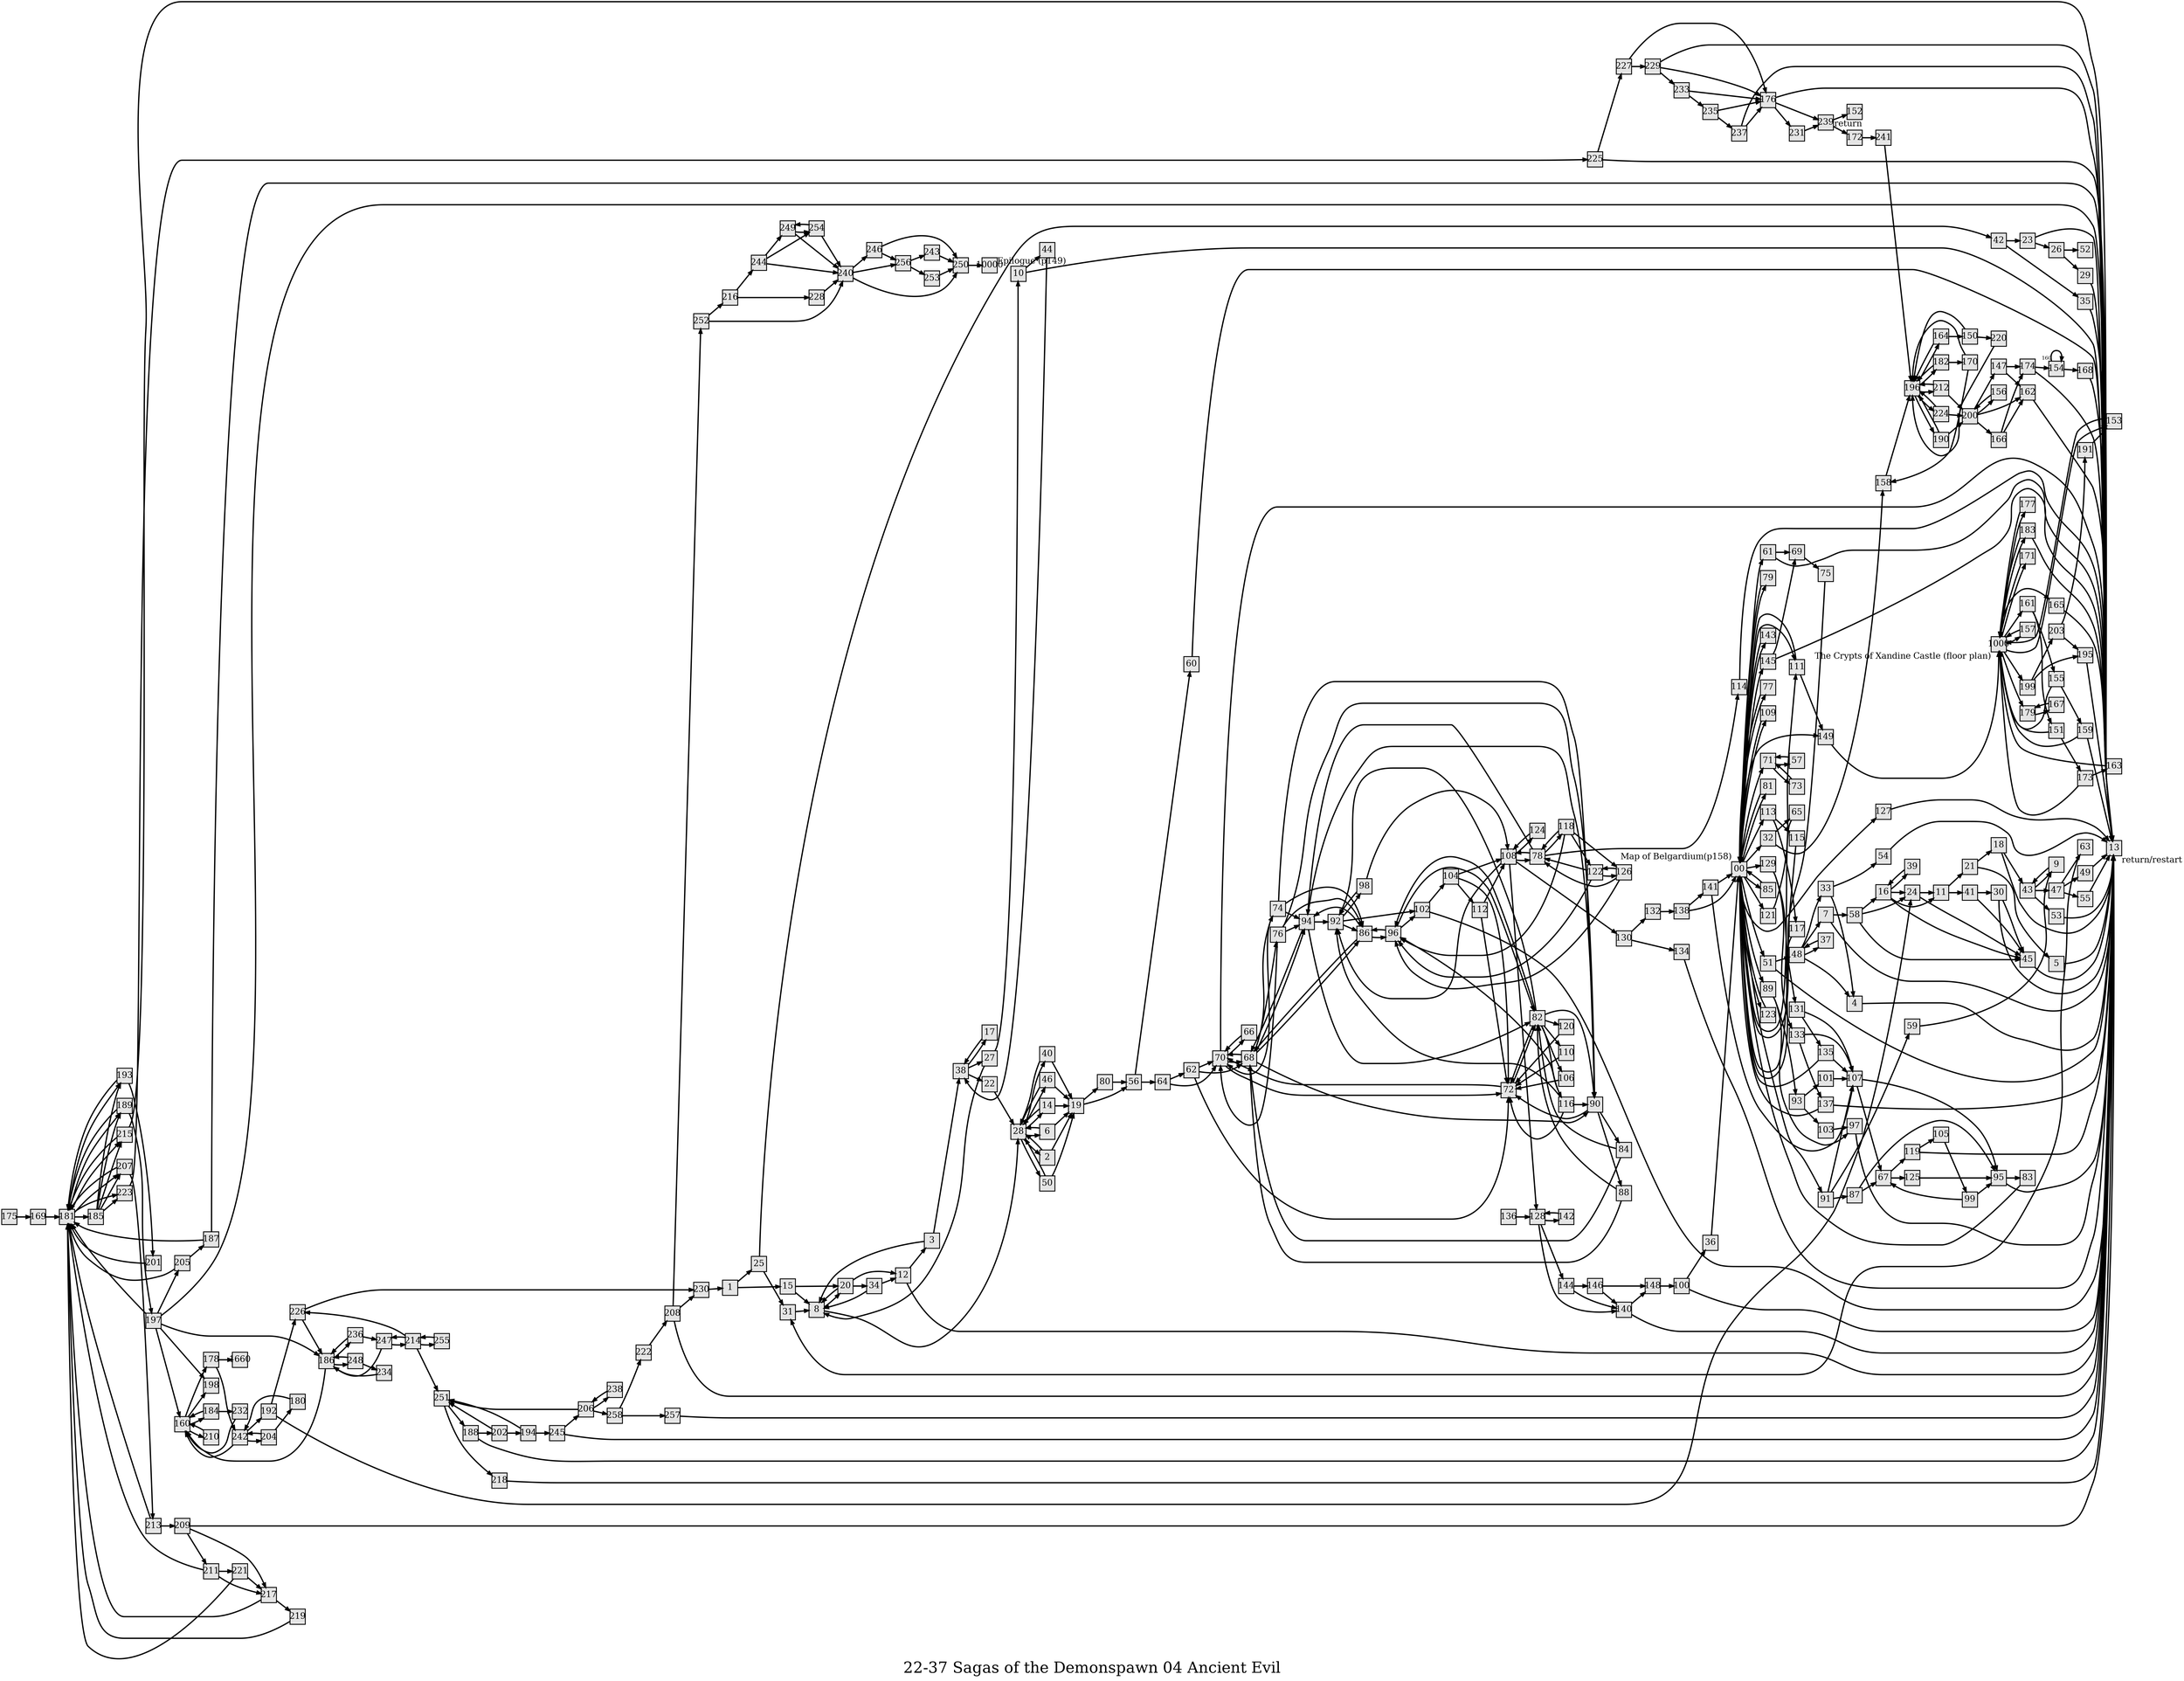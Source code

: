 digraph g{
  graph [ label="22-37 Sagas of the Demonspawn 04 Ancient Evil" rankdir=LR, ordering=out, fontsize=36, nodesep="0.35", ranksep="0.45"];
  node  [shape=rect, penwidth=2, fontsize=20, style=filled, fillcolor=grey90, margin="0,0", labelfloat=true, regular=true, fixedsize=true];
  edge  [labelfloat=true, penwidth=3, fontsize=12];
  // ---;
  // group  : Katz;
  // id     : 22-37;
  // gbid   :;
  // series : A Solo Fantasy Gamebook;
  // title  : Sagas of the Demonspawn 04 Ancient Evil;
  // author : J. H. Brennan;
  // credit:;
  // - name : Annette Ding;
  // role : encoder;
  // date : 2017-11-29;
  // render:;
  // - name   : small;
  // styles : gvStyles-small.txt;
  // engine : dot;
  // comment: >;
  
  // ---;
  
  // From | To | Label;
  
  1 -> 25;
  1 -> 15;
  2 -> 28;
  2 -> 19;
  3 -> 38;
  3 -> 8;
  4 -> 13;
  5 -> 13;
  6 -> 28;
  6 -> 19;
  7 -> 58;
  7 -> 13;
  8 -> 20;
  8 -> 28;
  9 -> 43;
  10 -> 44;
  10 -> 13;
  11 -> 21;
  11 -> 41;
  12 -> 3;
  12 -> 13;
  13	[ xlabel="return/restart" ];
  14 -> 28;
  14 -> 19;
  15 -> 20;
  15 -> 8;
  16 -> 39;
  16 -> 24;
  16 -> 11;
  16 -> 45;
  17 -> 38;
  18 -> 43;
  18 -> 13;
  19 -> 80;
  19 -> 56;
  20 -> 12;
  20 -> 8;
  20 -> 34;
  21 -> 18;
  21 -> 5;
  22 -> 28;
  23 -> 13;
  23 -> 26;
  24 -> 11;
  24 -> 45;
  25 -> 42;
  25 -> 31;
  26 -> 52;
  26 -> 29;
  27 -> 10;
  27 -> 8;
  28 -> 40;
  28 -> 46;
  28 -> 14;
  28 -> 6;
  28 -> 2;
  28 -> 50;
  29 -> 13;
  30 -> 45;
  30 -> 13;
  31 -> 8;
  32 -> 65;
  32 -> 158;
  33 -> 54;
  33 -> 4;
  34 -> 12;
  34 -> 8;
  35 -> 13;
  36 -> 00;
  00	[ xlabel="Map of Belgardium(p158)" ];
  00 -> 61;
  00 -> 79;
  00 -> 111;
  00 -> 143;
  00 -> 145;
  00 -> 77;
  00 -> 109;
  00 -> 149;
  00 -> 71;
  00 -> 81;
  00 -> 113;
  00 -> 32;
  00 -> 129;
  00 -> 85;
  00 -> 121;
  00 -> 127;
  00 -> 51;
  00 -> 89;
  00 -> 123;
  00 -> 91;
  37 -> 48;
  38 -> 17;
  38 -> 27;
  38 -> 22;
  39 -> 16;
  40 -> 28;
  40 -> 19;
  41 -> 30;
  41 -> 45;
  42 -> 23;
  42 -> 35;
  43 -> 9;
  43 -> 47;
  43 -> 53;
  44 -> 38;
  45 -> 13;
  46 -> 28;
  46 -> 19;
  47 -> 63;
  47 -> 49;
  47 -> 55;
  48 -> 33;
  48 -> 7;
  48 -> 37;
  48 -> 4;
  49 -> 13;
  50 -> 28;
  50 -> 19;
  51 -> 48;
  51 -> 13;
  53 -> 13;
  54 -> 13;
  55 -> 13;
  56 -> 60;
  56 -> 64;
  57 -> 71;
  58 -> 16;
  58 -> 24;
  58 -> 45;
  59 -> 9;
  60 -> 13;
  61 -> 69;
  61 -> 13;
  62 -> 70;
  62 -> 68;
  62 -> 72;
  63 -> 31;
  64 -> 62;
  64 -> 70;
  65 -> 00;
  66 -> 70;
  67 -> 119;
  67 -> 125;
  68 -> 74;
  68 -> 76;
  68 -> 90;
  68 -> 86;
  68 -> 94;
  68 -> 70;
  69 -> 75;
  70 -> 13;
  70 -> 66;
  70 -> 68;
  70 -> 72;
  71 -> 57;
  71 -> 73;
  72 -> 70;
  72 -> 82;
  73 -> 71;
  74 -> 90;
  74 -> 86;
  74 -> 94;
  74 -> 70;
  75 -> 00;
  76 -> 90;
  76 -> 86;
  76 -> 94;
  76 -> 70;
  77 -> 00;
  78 -> 108;
  78 -> 94;
  78 -> 118;
  78 -> 114;
  79 -> 00;
  80 -> 56;
  81 -> 00;
  82 -> 72;
  82 -> 90;
  82 -> 96;
  82 -> 92;
  82 -> 120;
  82 -> 110;
  82 -> 106;
  82 -> 116;
  83 -> 00;
  84 -> 68;
  84 -> 82;
  85 -> 00;
  86 -> 94;
  86 -> 96;
  86 -> 68;
  87 -> 95;
  87 -> 67;
  88 -> 68;
  88 -> 82;
  89 -> 93;
  89 -> 97;
  90 -> 84;
  90 -> 72;
  90 -> 88;
  91 -> 107;
  91 -> 59;
  91 -> 87;
  92 -> 98;
  92 -> 102;
  92 -> 86;
  93 -> 101;
  93 -> 103;
  94 -> 68;
  94 -> 90;
  94 -> 92;
  94 -> 82;
  95 -> 83;
  95 -> 13;
  96 -> 86;
  96 -> 82;
  96 -> 102;
  97 -> 13;
  98 -> 108;
  98 -> 92;
  99 -> 95;
  99 -> 67;
  100 -> 36;
  100 -> 13;
  101 -> 107;
  102 -> 104;
  102 -> 13;
  103 -> 97;
  104 -> 72;
  104 -> 108;
  104 -> 112;
  105 -> 99;
  106 -> 72;
  107 -> 95;
  107 -> 67;
  108 -> 124;
  108 -> 78;
  108 -> 130;
  108 -> 128;
  108 -> 92;
  109 -> 00;
  110 -> 72;
  111 -> 149;
  111 -> 00;
  112 -> 108;
  112 -> 72;
  113 -> 115;
  113 -> 117;
  114 -> 13;
  115 -> 00;
  116 -> 72;
  116 -> 90;
  116 -> 96;
  116 -> 92;
  117 -> 00;
  118 -> 78;
  118 -> 96;
  118 -> 126;
  118 -> 122;
  119 -> 105;
  119 -> 13;
  120 -> 72;
  121 -> 111;
  122 -> 126;
  122 -> 78;
  122 -> 96;
  123 -> 00;
  124 -> 108;
  125 -> 95;
  126 -> 122;
  126 -> 78;
  126 -> 96;
  127 -> 13;
  128 -> 140;
  128 -> 142;
  128 -> 144;
  129 -> 131;
  129 -> 133;
  130 -> 132;
  130 -> 134;
  131 -> 107;
  131 -> 135;
  132 -> 138;
  133 -> 107;
  133 -> 137;
  134 -> 13;
  135 -> 107;
  135 -> 00;
  136 -> 128;
  137 -> 00;
  137 -> 13;
  138 -> 141;
  138 -> 00;
  140 -> 148;
  140 -> 13;
  141 -> 00;
  141 -> 107;
  142 -> 128;
  143 -> 00;
  144 -> 146;
  144 -> 140;
  145 -> 69;
  145 -> 13;
  146 -> 148;
  146 -> 140;
  147 -> 174;
  147 -> 162;
  148 -> 100;
  149 -> 1000;
  1000 -> 177;
  1000 -> 183;
  1000 -> 171;
  1000 -> 165;
  1000 -> 161;
  1000 -> 157;
  1000 -> 153;
  1000 -> 199;
  1000 -> 179;
  1000	[ xlabel="The Crypts of Xandine Castle (floor plan)" ];
  150 -> 220;
  150 -> 196;
  151 -> 173;
  151 -> 1000;
  152	[ xlabel="return" ];
  153 -> 1000;
  154 -> 154	[ xlabel="160" ];
  154 -> 168;
  155 -> 159;
  155 -> 1000;
  156 -> 200;
  157 -> 1000;
  158 -> 196;
  159 -> 1000;
  159 -> 13;
  160 -> 178;
  160 -> 198;
  160 -> 184;
  160 -> 210;
  161 -> 155;
  161 -> 151;
  162 -> 13;
  163 -> 1000;
  164 -> 150;
  164 -> 196;
  165 -> 13;
  166 -> 174;
  166 -> 162;
  167 -> 179;
  168 -> 13;
  169 -> 181;
  170 -> 158;
  170 -> 196;
  171 -> 1000;
  172 -> 241;
  173 -> 163;
  173 -> 1000;
  174 -> 154;
  174 -> 13;
  175 -> 169;
  176 -> 13;
  176 -> 239;
  176 -> 231;
  177 -> 1000;
  178 -> 242;
  178 -> 1660;
  179 -> 167;
  180 -> 242;
  181 -> 193;
  181 -> 189;
  181 -> 215;
  181 -> 207;
  181 -> 223;
  181 -> 185;
  182 -> 170;
  182 -> 196;
  183 -> 13;
  183 -> 1000;
  184 -> 232;
  184 -> 160;
  185 -> 193;
  185 -> 189;
  185 -> 215;
  185 -> 207;
  185 -> 223;
  186 -> 236;
  186 -> 248;
  186 -> 160;
  187 -> 13;
  187 -> 181;
  188 -> 202;
  188 -> 13;
  189 -> 197;
  189 -> 181;
  190 -> 200;
  190 -> 196;
  191 -> 153;
  192 -> 226;
  192 -> 24;
  193 -> 201;
  193 -> 181;
  194 -> 245;
  194 -> 251;
  195 -> 13;
  196 -> 164;
  196 -> 182;
  196 -> 212;
  196 -> 224;
  196 -> 190;
  197 -> 205;
  197 -> 181;
  197 -> 13;
  197 -> 198;
  197 -> 186;
  197 -> 160;
  199 -> 203;
  199 -> 195;
  200 -> 147;
  200 -> 156;
  200 -> 162;
  200 -> 166;
  201 -> 181;
  202 -> 194;
  202 -> 251;
  203 -> 191;
  203 -> 195;
  204 -> 180;
  204 -> 242;
  205 -> 187;
  205 -> 181;
  206 -> 251;
  206 -> 238;
  206 -> 258;
  207 -> 213;
  207 -> 181;
  208 -> 252;
  208 -> 230;
  208 -> 13;
  209 -> 13;
  209 -> 217;
  209 -> 211;
  210 -> 160;
  211 -> 221;
  211 -> 217;
  211 -> 181;
  212 -> 200;
  212 -> 196;
  213 -> 209;
  213 -> 181;
  214 -> 255;
  214 -> 247;
  214 -> 226;
  214 -> 251;
  215 -> 181;
  215 -> 13;
  216 -> 244;
  216 -> 228;
  217 -> 219;
  217 -> 181;
  218 -> 13;
  219 -> 181;
  220 -> 196;
  221 -> 217;
  221 -> 181;
  222 -> 208;
  223 -> 225;
  224 -> 200;
  224 -> 196;
  225 -> 227;
  225 -> 13;
  226 -> 230;
  226 -> 186;
  227 -> 176;
  227 -> 229;
  228 -> 240;
  229 -> 13;
  229 -> 176;
  229 -> 233;
  230 -> 1;
  231 -> 239;
  232 -> 160;
  233 -> 176;
  233 -> 235;
  234 -> 186;
  235 -> 176;
  235 -> 237;
  236 -> 247;
  236 -> 186;
  237 -> 13;
  237 -> 176;
  238 -> 206;
  239 -> 172;
  239 -> 152;
  240 -> 246;
  240 -> 256;
  240 -> 250;
  241 -> 196;
  242 -> 192;
  242 -> 204;
  242 -> 160;
  243 -> 250;
  244 -> 249;
  244 -> 254;
  244 -> 240;
  245 -> 206;
  245 -> 13;
  246 -> 250;
  246 -> 256;
  247 -> 214;
  247 -> 186;
  248 -> 234;
  248 -> 186;
  249 -> 254;
  249 -> 240;
  250 -> 10000;
  10000	[ xlabel="Epilogue (p149)" ];
  251 -> 188;
  251 -> 218;
  252 -> 216;
  252 -> 240;
  253 -> 250;
  254 -> 249;
  254 -> 240;
  255 -> 214;
  256 -> 243;
  256 -> 253;
  257 -> 13;
  258 -> 222;
  258 -> 257;
}

